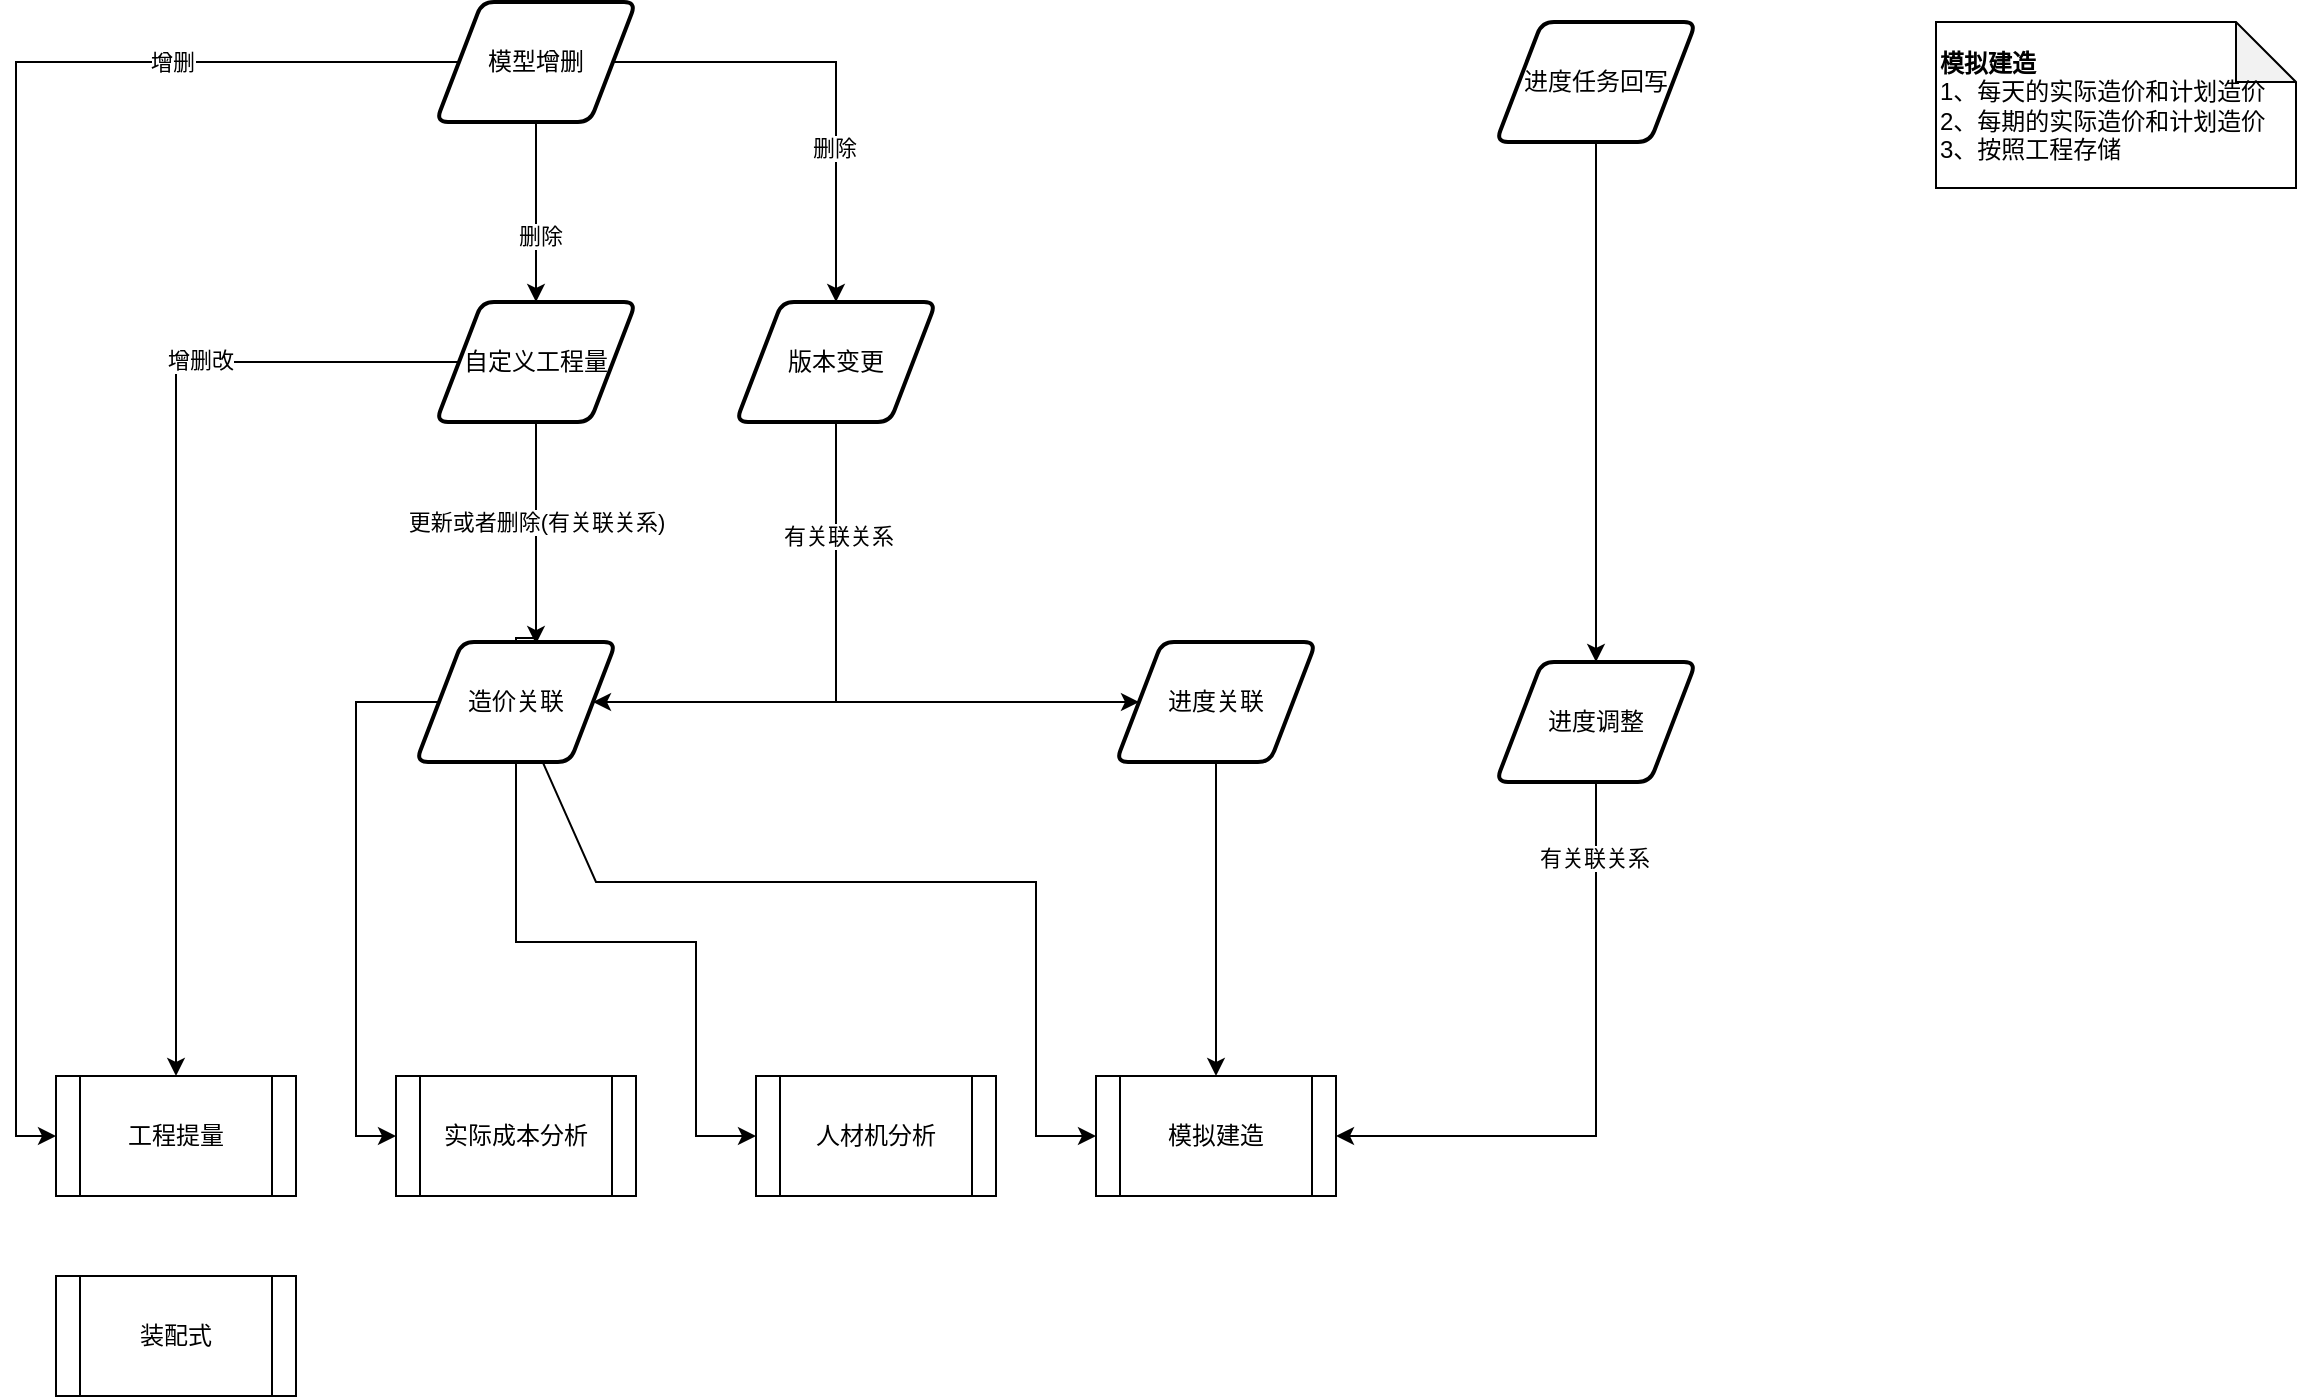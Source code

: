 <mxfile version="14.7.6" type="github">
  <diagram id="6a731a19-8d31-9384-78a2-239565b7b9f0" name="Page-1">
    <mxGraphModel dx="1422" dy="772" grid="1" gridSize="10" guides="1" tooltips="1" connect="1" arrows="1" fold="1" page="1" pageScale="1" pageWidth="1169" pageHeight="827" background="none" math="0" shadow="0">
      <root>
        <mxCell id="0" />
        <mxCell id="1" parent="0" />
        <mxCell id="DNsUjNBopcA5bY58RUFi-60" style="edgeStyle=orthogonalEdgeStyle;rounded=0;orthogonalLoop=1;jettySize=auto;html=1;entryX=1;entryY=0.5;entryDx=0;entryDy=0;" edge="1" parent="1" source="DNsUjNBopcA5bY58RUFi-57" target="DNsUjNBopcA5bY58RUFi-101">
          <mxGeometry relative="1" as="geometry">
            <mxPoint x="820" y="453" as="targetPoint" />
            <Array as="points">
              <mxPoint x="1010" y="697" />
            </Array>
          </mxGeometry>
        </mxCell>
        <mxCell id="DNsUjNBopcA5bY58RUFi-61" value="有关联关系" style="edgeLabel;html=1;align=center;verticalAlign=middle;resizable=0;points=[];" vertex="1" connectable="0" parent="DNsUjNBopcA5bY58RUFi-60">
          <mxGeometry x="-0.756" y="-1" relative="1" as="geometry">
            <mxPoint as="offset" />
          </mxGeometry>
        </mxCell>
        <mxCell id="DNsUjNBopcA5bY58RUFi-57" value="进度调整" style="shape=parallelogram;html=1;strokeWidth=2;perimeter=parallelogramPerimeter;whiteSpace=wrap;rounded=1;arcSize=12;size=0.23;" vertex="1" parent="1">
          <mxGeometry x="960" y="460" width="100" height="60" as="geometry" />
        </mxCell>
        <mxCell id="DNsUjNBopcA5bY58RUFi-59" style="edgeStyle=orthogonalEdgeStyle;rounded=0;orthogonalLoop=1;jettySize=auto;html=1;entryX=0.5;entryY=0;entryDx=0;entryDy=0;" edge="1" parent="1" source="DNsUjNBopcA5bY58RUFi-58" target="DNsUjNBopcA5bY58RUFi-57">
          <mxGeometry relative="1" as="geometry" />
        </mxCell>
        <mxCell id="DNsUjNBopcA5bY58RUFi-58" value="进度任务回写" style="shape=parallelogram;html=1;strokeWidth=2;perimeter=parallelogramPerimeter;whiteSpace=wrap;rounded=1;arcSize=12;size=0.23;" vertex="1" parent="1">
          <mxGeometry x="960" y="140" width="100" height="60" as="geometry" />
        </mxCell>
        <mxCell id="DNsUjNBopcA5bY58RUFi-74" style="edgeStyle=orthogonalEdgeStyle;rounded=0;orthogonalLoop=1;jettySize=auto;html=1;" edge="1" parent="1" source="DNsUjNBopcA5bY58RUFi-62" target="DNsUjNBopcA5bY58RUFi-68">
          <mxGeometry relative="1" as="geometry">
            <Array as="points">
              <mxPoint x="630" y="480" />
            </Array>
          </mxGeometry>
        </mxCell>
        <mxCell id="DNsUjNBopcA5bY58RUFi-77" style="edgeStyle=orthogonalEdgeStyle;rounded=0;orthogonalLoop=1;jettySize=auto;html=1;entryX=0;entryY=0.5;entryDx=0;entryDy=0;" edge="1" parent="1" source="DNsUjNBopcA5bY58RUFi-62" target="DNsUjNBopcA5bY58RUFi-69">
          <mxGeometry relative="1" as="geometry">
            <Array as="points">
              <mxPoint x="630" y="480" />
            </Array>
          </mxGeometry>
        </mxCell>
        <mxCell id="DNsUjNBopcA5bY58RUFi-96" value="有关联关系" style="edgeLabel;html=1;align=center;verticalAlign=middle;resizable=0;points=[];" vertex="1" connectable="0" parent="DNsUjNBopcA5bY58RUFi-77">
          <mxGeometry x="-0.608" y="1" relative="1" as="geometry">
            <mxPoint as="offset" />
          </mxGeometry>
        </mxCell>
        <mxCell id="DNsUjNBopcA5bY58RUFi-62" value="版本变更" style="shape=parallelogram;html=1;strokeWidth=2;perimeter=parallelogramPerimeter;whiteSpace=wrap;rounded=1;arcSize=12;size=0.23;" vertex="1" parent="1">
          <mxGeometry x="580" y="280" width="100" height="60" as="geometry" />
        </mxCell>
        <mxCell id="DNsUjNBopcA5bY58RUFi-86" style="edgeStyle=orthogonalEdgeStyle;rounded=0;orthogonalLoop=1;jettySize=auto;html=1;entryX=0;entryY=0.5;entryDx=0;entryDy=0;" edge="1" parent="1" source="DNsUjNBopcA5bY58RUFi-63" target="DNsUjNBopcA5bY58RUFi-99">
          <mxGeometry relative="1" as="geometry">
            <mxPoint x="180" y="640" as="targetPoint" />
          </mxGeometry>
        </mxCell>
        <mxCell id="DNsUjNBopcA5bY58RUFi-94" value="增删" style="edgeLabel;html=1;align=center;verticalAlign=middle;resizable=0;points=[];" vertex="1" connectable="0" parent="DNsUjNBopcA5bY58RUFi-86">
          <mxGeometry x="-0.628" relative="1" as="geometry">
            <mxPoint x="1" as="offset" />
          </mxGeometry>
        </mxCell>
        <mxCell id="DNsUjNBopcA5bY58RUFi-89" style="edgeStyle=orthogonalEdgeStyle;rounded=0;orthogonalLoop=1;jettySize=auto;html=1;entryX=0.5;entryY=0;entryDx=0;entryDy=0;" edge="1" parent="1" source="DNsUjNBopcA5bY58RUFi-63" target="DNsUjNBopcA5bY58RUFi-64">
          <mxGeometry relative="1" as="geometry" />
        </mxCell>
        <mxCell id="DNsUjNBopcA5bY58RUFi-90" value="删除" style="edgeLabel;html=1;align=center;verticalAlign=middle;resizable=0;points=[];" vertex="1" connectable="0" parent="DNsUjNBopcA5bY58RUFi-89">
          <mxGeometry x="0.272" y="2" relative="1" as="geometry">
            <mxPoint as="offset" />
          </mxGeometry>
        </mxCell>
        <mxCell id="DNsUjNBopcA5bY58RUFi-91" style="edgeStyle=orthogonalEdgeStyle;rounded=0;orthogonalLoop=1;jettySize=auto;html=1;" edge="1" parent="1" source="DNsUjNBopcA5bY58RUFi-63" target="DNsUjNBopcA5bY58RUFi-62">
          <mxGeometry relative="1" as="geometry" />
        </mxCell>
        <mxCell id="DNsUjNBopcA5bY58RUFi-92" value="删除" style="edgeLabel;html=1;align=center;verticalAlign=middle;resizable=0;points=[];" vertex="1" connectable="0" parent="DNsUjNBopcA5bY58RUFi-91">
          <mxGeometry x="0.335" y="-1" relative="1" as="geometry">
            <mxPoint as="offset" />
          </mxGeometry>
        </mxCell>
        <mxCell id="DNsUjNBopcA5bY58RUFi-63" value="模型增删" style="shape=parallelogram;html=1;strokeWidth=2;perimeter=parallelogramPerimeter;whiteSpace=wrap;rounded=1;arcSize=12;size=0.23;" vertex="1" parent="1">
          <mxGeometry x="430" y="130" width="100" height="60" as="geometry" />
        </mxCell>
        <mxCell id="DNsUjNBopcA5bY58RUFi-85" style="edgeStyle=orthogonalEdgeStyle;rounded=0;orthogonalLoop=1;jettySize=auto;html=1;entryX=0.5;entryY=0;entryDx=0;entryDy=0;" edge="1" parent="1" source="DNsUjNBopcA5bY58RUFi-64" target="DNsUjNBopcA5bY58RUFi-99">
          <mxGeometry relative="1" as="geometry">
            <mxPoint x="220" y="610" as="targetPoint" />
            <Array as="points">
              <mxPoint x="300" y="310" />
            </Array>
          </mxGeometry>
        </mxCell>
        <mxCell id="DNsUjNBopcA5bY58RUFi-93" value="增删改" style="edgeLabel;html=1;align=center;verticalAlign=middle;resizable=0;points=[];" vertex="1" connectable="0" parent="DNsUjNBopcA5bY58RUFi-85">
          <mxGeometry x="-0.474" y="-1" relative="1" as="geometry">
            <mxPoint x="1" as="offset" />
          </mxGeometry>
        </mxCell>
        <mxCell id="DNsUjNBopcA5bY58RUFi-112" style="edgeStyle=orthogonalEdgeStyle;rounded=0;orthogonalLoop=1;jettySize=auto;html=1;entryX=0.6;entryY=0.017;entryDx=0;entryDy=0;entryPerimeter=0;" edge="1" parent="1" source="DNsUjNBopcA5bY58RUFi-64" target="DNsUjNBopcA5bY58RUFi-68">
          <mxGeometry relative="1" as="geometry" />
        </mxCell>
        <mxCell id="DNsUjNBopcA5bY58RUFi-113" value="更新或者删除(有关联关系)" style="edgeLabel;html=1;align=center;verticalAlign=middle;resizable=0;points=[];" vertex="1" connectable="0" parent="DNsUjNBopcA5bY58RUFi-112">
          <mxGeometry x="0.711" y="-1" relative="1" as="geometry">
            <mxPoint x="1" y="-45" as="offset" />
          </mxGeometry>
        </mxCell>
        <mxCell id="DNsUjNBopcA5bY58RUFi-64" value="自定义工程量" style="shape=parallelogram;html=1;strokeWidth=2;perimeter=parallelogramPerimeter;whiteSpace=wrap;rounded=1;arcSize=12;size=0.23;" vertex="1" parent="1">
          <mxGeometry x="430" y="280" width="100" height="60" as="geometry" />
        </mxCell>
        <mxCell id="DNsUjNBopcA5bY58RUFi-109" style="edgeStyle=orthogonalEdgeStyle;rounded=0;orthogonalLoop=1;jettySize=auto;html=1;entryX=0;entryY=0.5;entryDx=0;entryDy=0;" edge="1" parent="1" source="DNsUjNBopcA5bY58RUFi-68" target="DNsUjNBopcA5bY58RUFi-101">
          <mxGeometry relative="1" as="geometry">
            <mxPoint x="820" y="660" as="targetPoint" />
            <Array as="points">
              <mxPoint x="510" y="570" />
              <mxPoint x="730" y="570" />
              <mxPoint x="730" y="697" />
            </Array>
          </mxGeometry>
        </mxCell>
        <mxCell id="DNsUjNBopcA5bY58RUFi-110" style="edgeStyle=orthogonalEdgeStyle;rounded=0;orthogonalLoop=1;jettySize=auto;html=1;entryX=0;entryY=0.5;entryDx=0;entryDy=0;exitX=0;exitY=0.5;exitDx=0;exitDy=0;" edge="1" parent="1" source="DNsUjNBopcA5bY58RUFi-68" target="DNsUjNBopcA5bY58RUFi-102">
          <mxGeometry relative="1" as="geometry">
            <Array as="points">
              <mxPoint x="390" y="480" />
              <mxPoint x="390" y="697" />
            </Array>
          </mxGeometry>
        </mxCell>
        <mxCell id="DNsUjNBopcA5bY58RUFi-111" style="edgeStyle=orthogonalEdgeStyle;rounded=0;orthogonalLoop=1;jettySize=auto;html=1;entryX=0;entryY=0.5;entryDx=0;entryDy=0;exitX=0.6;exitY=-0.033;exitDx=0;exitDy=0;exitPerimeter=0;" edge="1" parent="1" source="DNsUjNBopcA5bY58RUFi-68" target="DNsUjNBopcA5bY58RUFi-103">
          <mxGeometry relative="1" as="geometry">
            <Array as="points">
              <mxPoint x="470" y="448" />
              <mxPoint x="470" y="600" />
              <mxPoint x="560" y="600" />
              <mxPoint x="560" y="697" />
            </Array>
          </mxGeometry>
        </mxCell>
        <mxCell id="DNsUjNBopcA5bY58RUFi-68" value="造价关联" style="shape=parallelogram;html=1;strokeWidth=2;perimeter=parallelogramPerimeter;whiteSpace=wrap;rounded=1;arcSize=12;size=0.23;" vertex="1" parent="1">
          <mxGeometry x="420" y="450" width="100" height="60" as="geometry" />
        </mxCell>
        <mxCell id="DNsUjNBopcA5bY58RUFi-108" style="edgeStyle=orthogonalEdgeStyle;rounded=0;orthogonalLoop=1;jettySize=auto;html=1;entryX=0.5;entryY=0;entryDx=0;entryDy=0;" edge="1" parent="1" source="DNsUjNBopcA5bY58RUFi-69" target="DNsUjNBopcA5bY58RUFi-101">
          <mxGeometry relative="1" as="geometry" />
        </mxCell>
        <mxCell id="DNsUjNBopcA5bY58RUFi-69" value="进度关联" style="shape=parallelogram;html=1;strokeWidth=2;perimeter=parallelogramPerimeter;whiteSpace=wrap;rounded=1;arcSize=12;size=0.23;" vertex="1" parent="1">
          <mxGeometry x="770" y="450" width="100" height="60" as="geometry" />
        </mxCell>
        <mxCell id="DNsUjNBopcA5bY58RUFi-99" value="工程提量" style="shape=process;whiteSpace=wrap;html=1;backgroundOutline=1;" vertex="1" parent="1">
          <mxGeometry x="240" y="667" width="120" height="60" as="geometry" />
        </mxCell>
        <mxCell id="DNsUjNBopcA5bY58RUFi-100" value="装配式" style="shape=process;whiteSpace=wrap;html=1;backgroundOutline=1;" vertex="1" parent="1">
          <mxGeometry x="240" y="767" width="120" height="60" as="geometry" />
        </mxCell>
        <mxCell id="DNsUjNBopcA5bY58RUFi-101" value="模拟建造" style="shape=process;whiteSpace=wrap;html=1;backgroundOutline=1;" vertex="1" parent="1">
          <mxGeometry x="760" y="667" width="120" height="60" as="geometry" />
        </mxCell>
        <mxCell id="DNsUjNBopcA5bY58RUFi-102" value="实际成本分析" style="shape=process;whiteSpace=wrap;html=1;backgroundOutline=1;" vertex="1" parent="1">
          <mxGeometry x="410" y="667" width="120" height="60" as="geometry" />
        </mxCell>
        <mxCell id="DNsUjNBopcA5bY58RUFi-103" value="人材机分析" style="shape=process;whiteSpace=wrap;html=1;backgroundOutline=1;" vertex="1" parent="1">
          <mxGeometry x="590" y="667" width="120" height="60" as="geometry" />
        </mxCell>
        <mxCell id="DNsUjNBopcA5bY58RUFi-106" value="&lt;span&gt;&lt;b&gt;模拟建造&lt;/b&gt;&lt;br&gt;1、每天的实际造价和计划造价&lt;/span&gt;&lt;br&gt;&lt;span&gt;2、每期的实际造价和计划造价3、按照工程存储&lt;/span&gt;" style="shape=note;whiteSpace=wrap;html=1;backgroundOutline=1;darkOpacity=0.05;align=left;" vertex="1" parent="1">
          <mxGeometry x="1180" y="140" width="180" height="83" as="geometry" />
        </mxCell>
      </root>
    </mxGraphModel>
  </diagram>
</mxfile>
